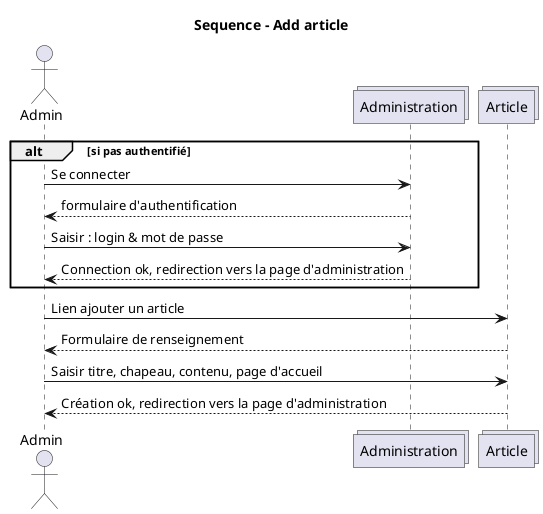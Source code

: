 @startuml
title Sequence - Add article
actor Admin
collections Administration
collections Article 
alt si pas authentifié
Admin -> Administration : Se connecter
Administration --> Admin : formulaire d'authentification
Admin -> Administration : Saisir : login & mot de passe
Administration --> Admin : Connection ok, redirection vers la page d'administration
end
Admin -> Article : Lien ajouter un article
Article --> Admin : Formulaire de renseignement
Admin -> Article : Saisir titre, chapeau, contenu, page d'accueil 
Article --> Admin : Création ok, redirection vers la page d'administration
@enduml